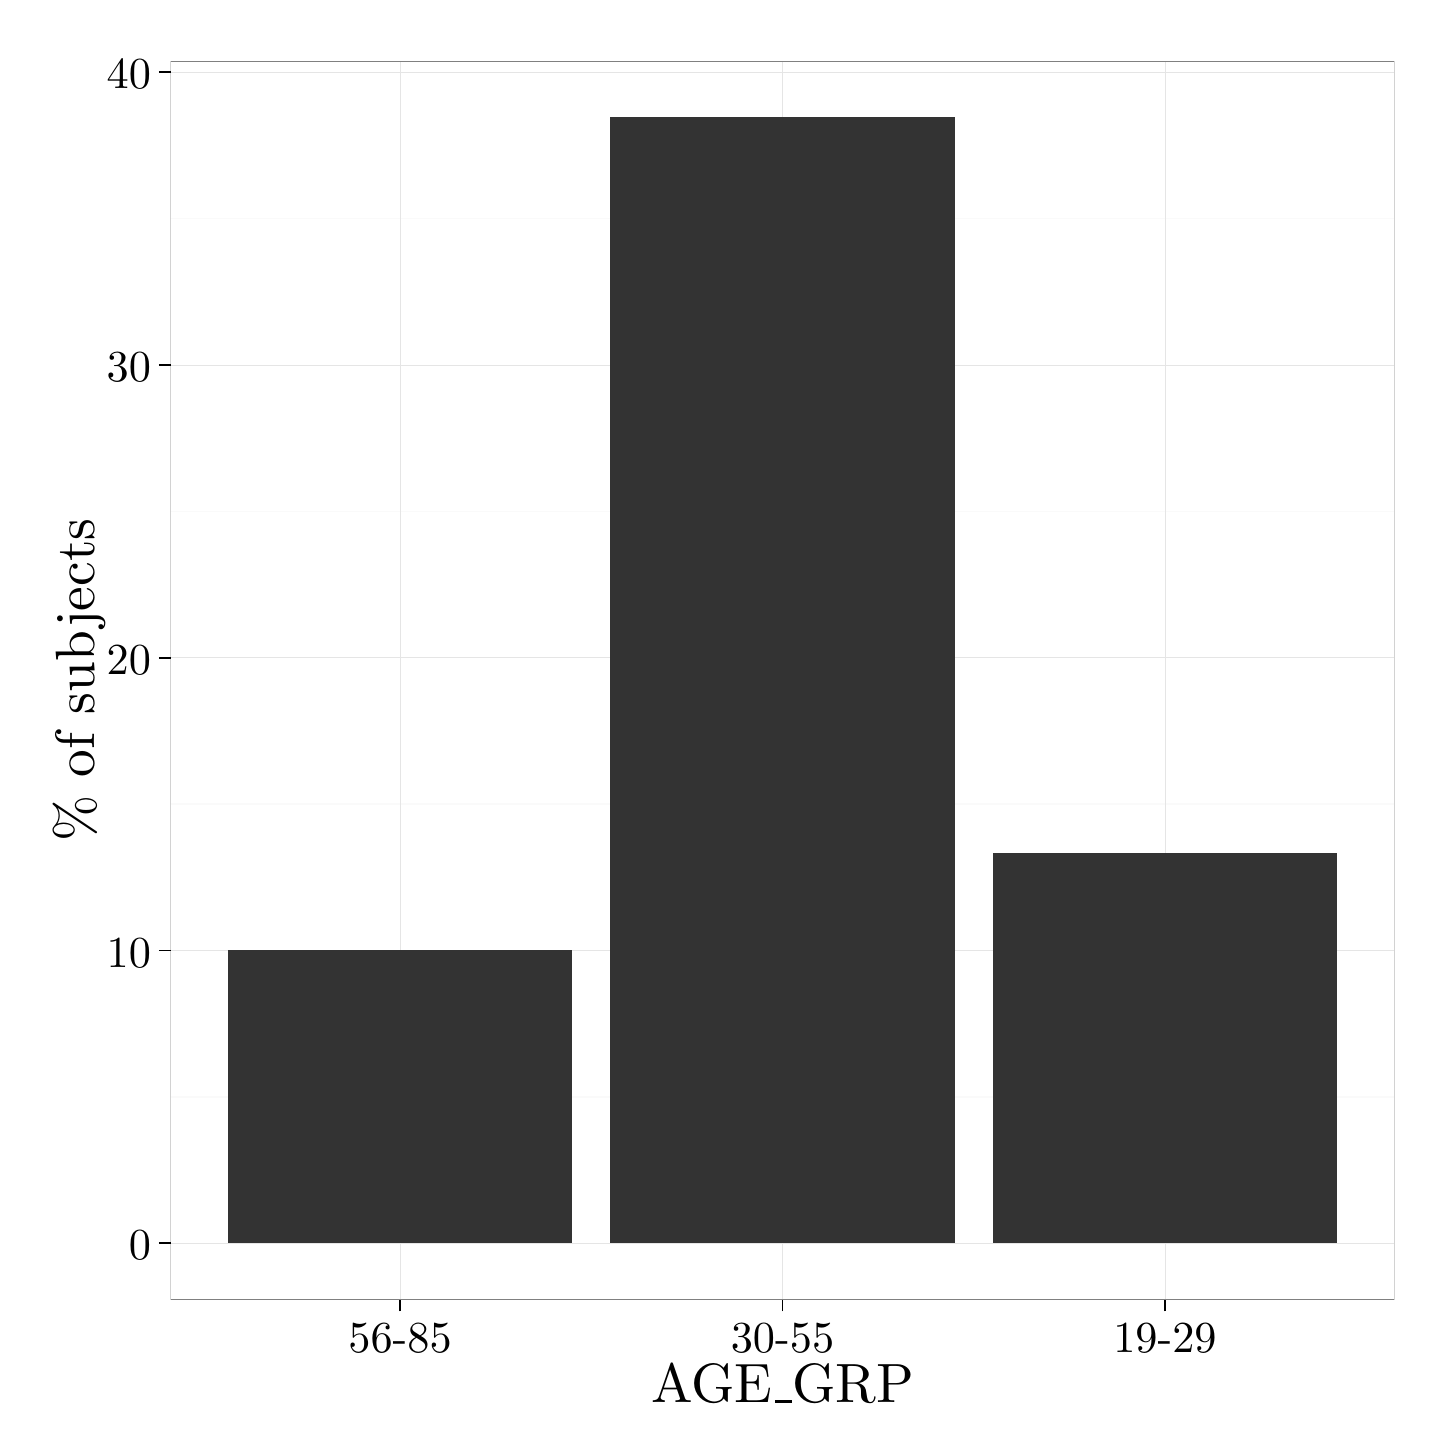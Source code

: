 % Created by tikzDevice version 0.8.1 on 2016-02-09 02:17:41
% !TEX encoding = UTF-8 Unicode
\begin{tikzpicture}[x=1pt,y=1pt]
\definecolor{fillColor}{RGB}{255,255,255}
\path[use as bounding box,fill=fillColor,fill opacity=0.00] (0,0) rectangle (505.89,505.89);
\begin{scope}
\path[clip] (  0.00,  0.00) rectangle (505.89,505.89);
\definecolor{drawColor}{RGB}{255,255,255}
\definecolor{fillColor}{RGB}{255,255,255}

\path[draw=drawColor,line width= 0.6pt,line join=round,line cap=round,fill=fillColor] (  0.00, -0.00) rectangle (505.89,505.89);
\end{scope}
\begin{scope}
\path[clip] ( 51.66, 46.31) rectangle (493.85,493.84);
\definecolor{fillColor}{RGB}{255,255,255}

\path[fill=fillColor] ( 51.66, 46.31) rectangle (493.84,493.84);
\definecolor{drawColor}{gray}{0.98}

\path[draw=drawColor,line width= 0.6pt,line join=round] ( 51.66,119.54) --
	(493.85,119.54);

\path[draw=drawColor,line width= 0.6pt,line join=round] ( 51.66,225.33) --
	(493.85,225.33);

\path[draw=drawColor,line width= 0.6pt,line join=round] ( 51.66,331.11) --
	(493.85,331.11);

\path[draw=drawColor,line width= 0.6pt,line join=round] ( 51.66,436.90) --
	(493.85,436.90);
\definecolor{drawColor}{gray}{0.90}

\path[draw=drawColor,line width= 0.2pt,line join=round] ( 51.66, 66.65) --
	(493.85, 66.65);

\path[draw=drawColor,line width= 0.2pt,line join=round] ( 51.66,172.44) --
	(493.85,172.44);

\path[draw=drawColor,line width= 0.2pt,line join=round] ( 51.66,278.22) --
	(493.85,278.22);

\path[draw=drawColor,line width= 0.2pt,line join=round] ( 51.66,384.01) --
	(493.85,384.01);

\path[draw=drawColor,line width= 0.2pt,line join=round] ( 51.66,489.79) --
	(493.85,489.79);

\path[draw=drawColor,line width= 0.2pt,line join=round] (134.57, 46.31) --
	(134.57,493.84);

\path[draw=drawColor,line width= 0.2pt,line join=round] (272.75, 46.31) --
	(272.75,493.84);

\path[draw=drawColor,line width= 0.2pt,line join=round] (410.94, 46.31) --
	(410.94,493.84);
\definecolor{fillColor}{gray}{0.20}

\path[fill=fillColor] ( 72.39, 66.65) rectangle (196.75,172.44);

\path[fill=fillColor] (210.57, 66.65) rectangle (334.94,473.50);

\path[fill=fillColor] (348.75, 66.65) rectangle (473.12,207.66);
\definecolor{drawColor}{gray}{0.50}

\path[draw=drawColor,line width= 0.6pt,line join=round,line cap=round] ( 51.66, 46.31) rectangle (493.84,493.84);
\end{scope}
\begin{scope}
\path[clip] (  0.00,  0.00) rectangle (505.89,505.89);
\definecolor{drawColor}{RGB}{0,0,0}

\node[text=drawColor,anchor=base east,inner sep=0pt, outer sep=0pt, scale=  1.60] at ( 44.55, 60.62) {0};

\node[text=drawColor,anchor=base east,inner sep=0pt, outer sep=0pt, scale=  1.60] at ( 44.55,166.40) {10};

\node[text=drawColor,anchor=base east,inner sep=0pt, outer sep=0pt, scale=  1.60] at ( 44.55,272.19) {20};

\node[text=drawColor,anchor=base east,inner sep=0pt, outer sep=0pt, scale=  1.60] at ( 44.55,377.97) {30};

\node[text=drawColor,anchor=base east,inner sep=0pt, outer sep=0pt, scale=  1.60] at ( 44.55,483.76) {40};
\end{scope}
\begin{scope}
\path[clip] (  0.00,  0.00) rectangle (505.89,505.89);
\definecolor{drawColor}{RGB}{0,0,0}

\path[draw=drawColor,line width= 0.6pt,line join=round] ( 47.39, 66.65) --
	( 51.66, 66.65);

\path[draw=drawColor,line width= 0.6pt,line join=round] ( 47.39,172.44) --
	( 51.66,172.44);

\path[draw=drawColor,line width= 0.6pt,line join=round] ( 47.39,278.22) --
	( 51.66,278.22);

\path[draw=drawColor,line width= 0.6pt,line join=round] ( 47.39,384.01) --
	( 51.66,384.01);

\path[draw=drawColor,line width= 0.6pt,line join=round] ( 47.39,489.79) --
	( 51.66,489.79);
\end{scope}
\begin{scope}
\path[clip] (  0.00,  0.00) rectangle (505.89,505.89);
\definecolor{drawColor}{RGB}{0,0,0}

\path[draw=drawColor,line width= 0.6pt,line join=round] (134.57, 42.04) --
	(134.57, 46.31);

\path[draw=drawColor,line width= 0.6pt,line join=round] (272.75, 42.04) --
	(272.75, 46.31);

\path[draw=drawColor,line width= 0.6pt,line join=round] (410.94, 42.04) --
	(410.94, 46.31);
\end{scope}
\begin{scope}
\path[clip] (  0.00,  0.00) rectangle (505.89,505.89);
\definecolor{drawColor}{RGB}{0,0,0}

\node[text=drawColor,anchor=base,inner sep=0pt, outer sep=0pt, scale=  1.60] at (134.57, 27.13) {56-85};

\node[text=drawColor,anchor=base,inner sep=0pt, outer sep=0pt, scale=  1.60] at (272.75, 27.13) {30-55};

\node[text=drawColor,anchor=base,inner sep=0pt, outer sep=0pt, scale=  1.60] at (410.94, 27.13) {19-29};
\end{scope}
\begin{scope}
\path[clip] (  0.00,  0.00) rectangle (505.89,505.89);
\definecolor{drawColor}{RGB}{0,0,0}

\node[text=drawColor,anchor=base,inner sep=0pt, outer sep=0pt, scale=  2.00] at (272.75,  9.03) {AGE{\_{}}GRP};
\end{scope}
\begin{scope}
\path[clip] (  0.00,  0.00) rectangle (505.89,505.89);
\definecolor{drawColor}{RGB}{0,0,0}

\node[text=drawColor,rotate= 90.00,anchor=base,inner sep=0pt, outer sep=0pt, scale=  2.00] at ( 24.12,270.08) {{\%} of subjects};
\end{scope}
\end{tikzpicture}
